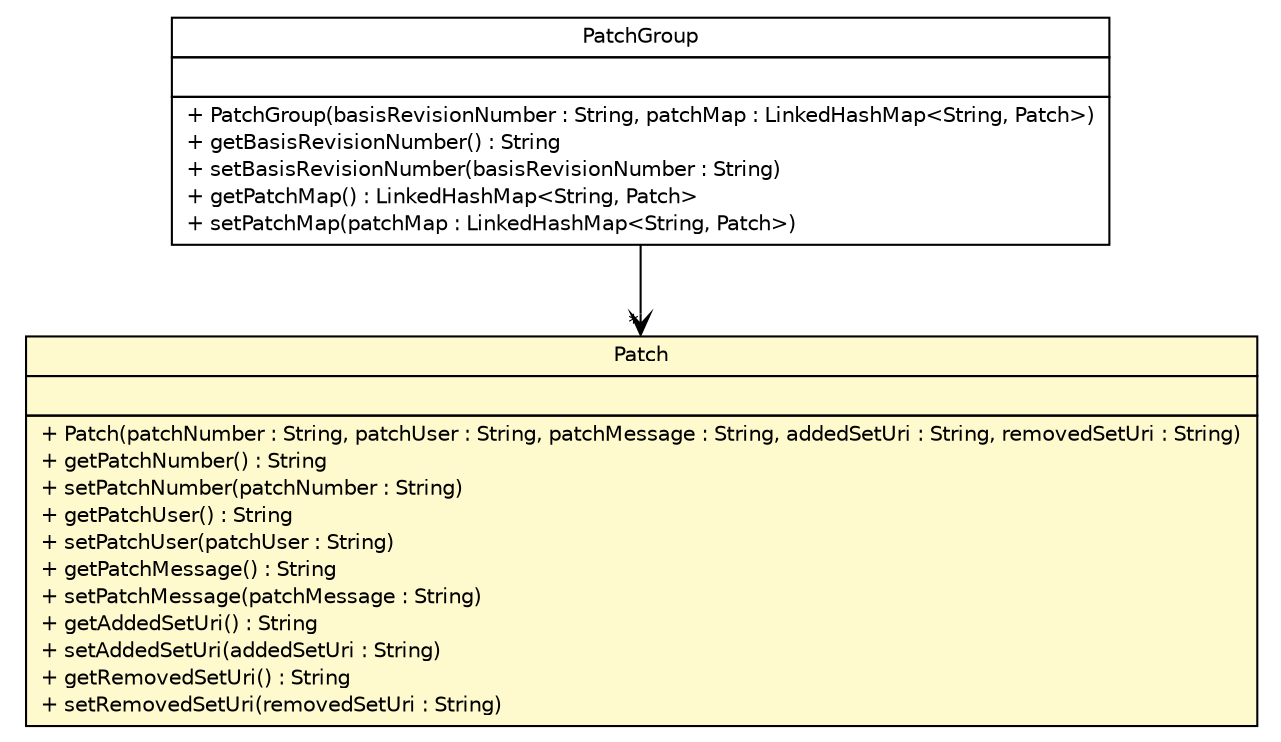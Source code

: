 #!/usr/local/bin/dot
#
# Class diagram 
# Generated by UMLGraph version R5_6-24-gf6e263 (http://www.umlgraph.org/)
#

digraph G {
	edge [fontname="Helvetica",fontsize=10,labelfontname="Helvetica",labelfontsize=10];
	node [fontname="Helvetica",fontsize=10,shape=plaintext];
	nodesep=0.25;
	ranksep=0.5;
	// de.tud.plt.r43ples.merging.model.structure.Patch
	c3588 [label=<<table title="de.tud.plt.r43ples.merging.model.structure.Patch" border="0" cellborder="1" cellspacing="0" cellpadding="2" port="p" bgcolor="lemonChiffon" href="./Patch.html">
		<tr><td><table border="0" cellspacing="0" cellpadding="1">
<tr><td align="center" balign="center"> Patch </td></tr>
		</table></td></tr>
		<tr><td><table border="0" cellspacing="0" cellpadding="1">
<tr><td align="left" balign="left">  </td></tr>
		</table></td></tr>
		<tr><td><table border="0" cellspacing="0" cellpadding="1">
<tr><td align="left" balign="left"> + Patch(patchNumber : String, patchUser : String, patchMessage : String, addedSetUri : String, removedSetUri : String) </td></tr>
<tr><td align="left" balign="left"> + getPatchNumber() : String </td></tr>
<tr><td align="left" balign="left"> + setPatchNumber(patchNumber : String) </td></tr>
<tr><td align="left" balign="left"> + getPatchUser() : String </td></tr>
<tr><td align="left" balign="left"> + setPatchUser(patchUser : String) </td></tr>
<tr><td align="left" balign="left"> + getPatchMessage() : String </td></tr>
<tr><td align="left" balign="left"> + setPatchMessage(patchMessage : String) </td></tr>
<tr><td align="left" balign="left"> + getAddedSetUri() : String </td></tr>
<tr><td align="left" balign="left"> + setAddedSetUri(addedSetUri : String) </td></tr>
<tr><td align="left" balign="left"> + getRemovedSetUri() : String </td></tr>
<tr><td align="left" balign="left"> + setRemovedSetUri(removedSetUri : String) </td></tr>
		</table></td></tr>
		</table>>, URL="./Patch.html", fontname="Helvetica", fontcolor="black", fontsize=10.0];
	// de.tud.plt.r43ples.merging.model.structure.PatchGroup
	c3589 [label=<<table title="de.tud.plt.r43ples.merging.model.structure.PatchGroup" border="0" cellborder="1" cellspacing="0" cellpadding="2" port="p" href="./PatchGroup.html">
		<tr><td><table border="0" cellspacing="0" cellpadding="1">
<tr><td align="center" balign="center"> PatchGroup </td></tr>
		</table></td></tr>
		<tr><td><table border="0" cellspacing="0" cellpadding="1">
<tr><td align="left" balign="left">  </td></tr>
		</table></td></tr>
		<tr><td><table border="0" cellspacing="0" cellpadding="1">
<tr><td align="left" balign="left"> + PatchGroup(basisRevisionNumber : String, patchMap : LinkedHashMap&lt;String, Patch&gt;) </td></tr>
<tr><td align="left" balign="left"> + getBasisRevisionNumber() : String </td></tr>
<tr><td align="left" balign="left"> + setBasisRevisionNumber(basisRevisionNumber : String) </td></tr>
<tr><td align="left" balign="left"> + getPatchMap() : LinkedHashMap&lt;String, Patch&gt; </td></tr>
<tr><td align="left" balign="left"> + setPatchMap(patchMap : LinkedHashMap&lt;String, Patch&gt;) </td></tr>
		</table></td></tr>
		</table>>, URL="./PatchGroup.html", fontname="Helvetica", fontcolor="black", fontsize=10.0];
	// de.tud.plt.r43ples.merging.model.structure.PatchGroup NAVASSOC de.tud.plt.r43ples.merging.model.structure.Patch
	c3589:p -> c3588:p [taillabel="", label="", headlabel="*", fontname="Helvetica", fontcolor="black", fontsize=10.0, color="black", arrowhead=open];
}

